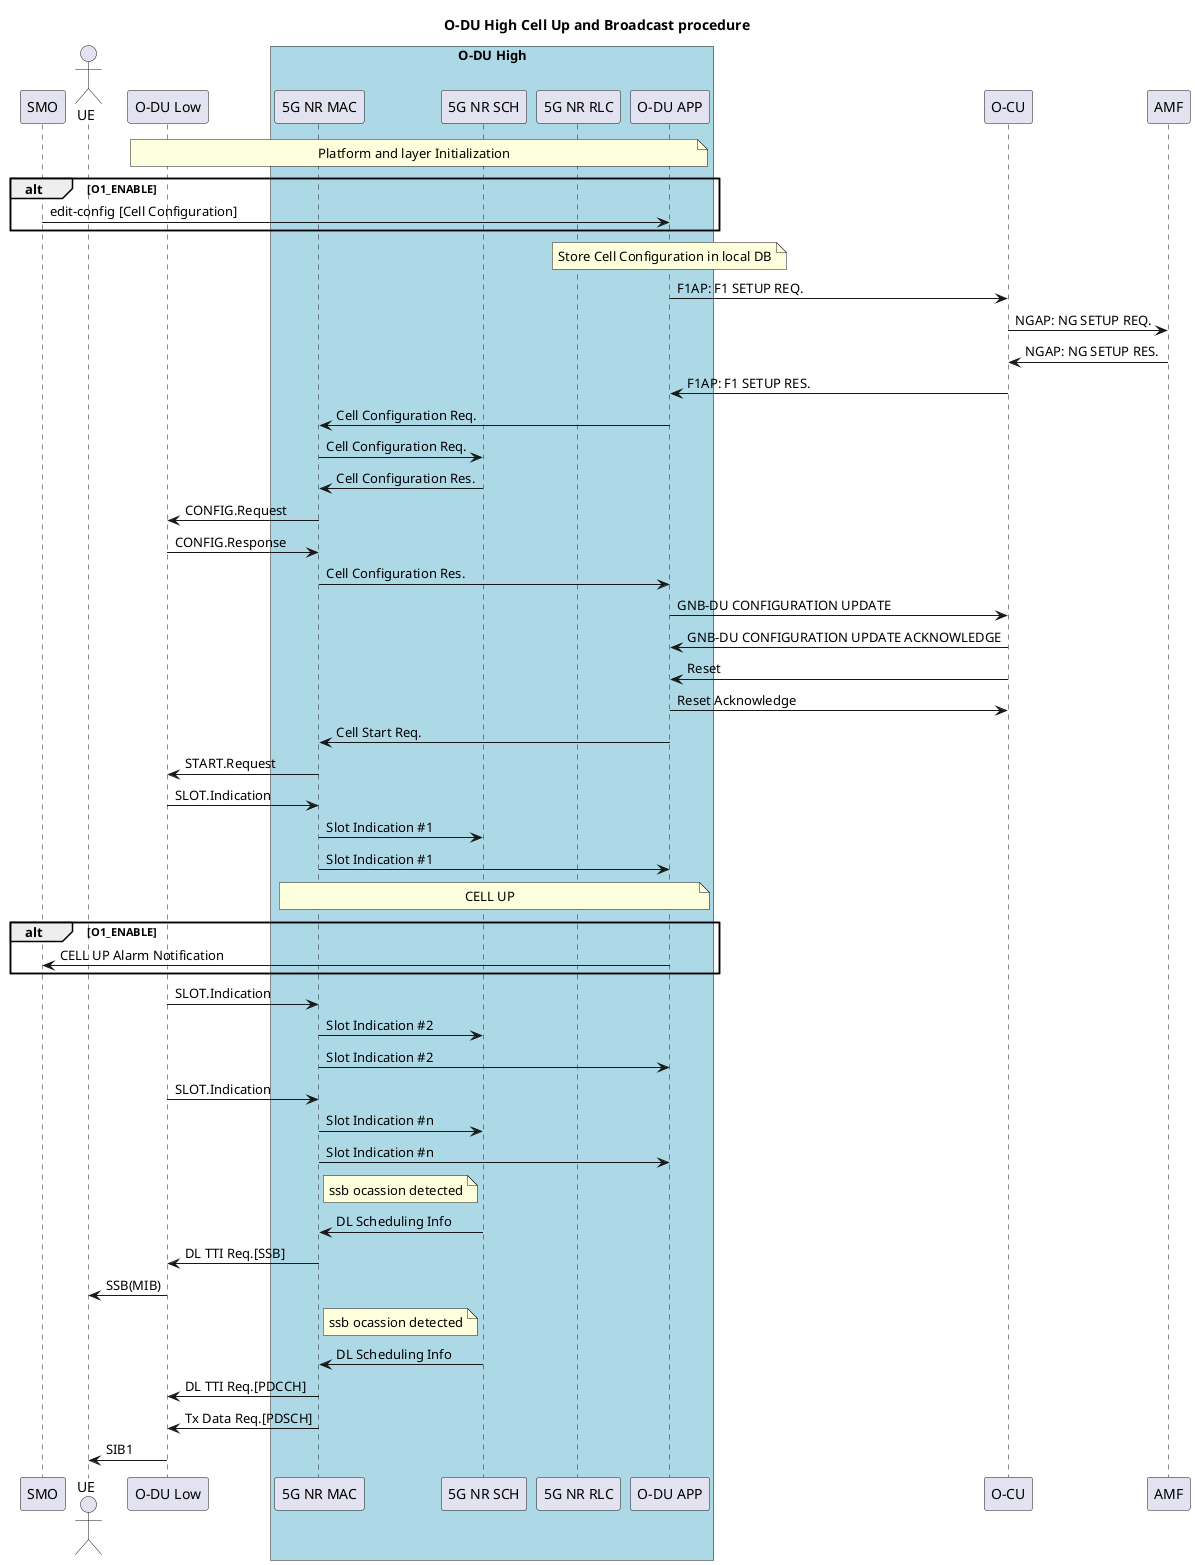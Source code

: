 @startuml "O-DU High Cell Up and Broadcast Procedure"

title
    O-DU High Cell Up and Broadcast procedure
end title

participant SMO
actor UE
participant "O-DU Low"
box "O-DU High" #LightBlue
'    participant "O-DU Low"
    participant "5G NR MAC"
    participant "5G NR SCH"
    participant "5G NR RLC"
    participant "O-DU APP"
endbox
participant "O-CU"
participant "AMF"

note over "O-DU Low", "O-DU APP"
    Platform and layer Initialization
endnote

alt O1_ENABLE
    SMO->"O-DU APP": edit-config [Cell Configuration]
end

note over "O-DU APP"
    Store Cell Configuration in local DB
endnote

"O-DU APP"->"O-CU": F1AP: F1 SETUP REQ.
"O-CU"->AMF: NGAP: NG SETUP REQ.
AMF->"O-CU": NGAP: NG SETUP RES.
"O-CU"->"O-DU APP": F1AP: F1 SETUP RES.

"O-DU APP"->"5G NR MAC": Cell Configuration Req.
"5G NR MAC"->"5G NR SCH": Cell Configuration Req.
"5G NR SCH"->"5G NR MAC": Cell Configuration Res.
"5G NR MAC"->"O-DU Low": CONFIG.Request
"O-DU Low"->"5G NR MAC": CONFIG.Response
"5G NR MAC"->"O-DU APP": Cell Configuration Res.

"O-DU APP"->"O-CU": GNB-DU CONFIGURATION UPDATE
"O-CU"->"O-DU APP": GNB-DU CONFIGURATION UPDATE ACKNOWLEDGE
"O-CU"->"O-DU APP": Reset
"O-DU APP"->"O-CU": Reset Acknowledge


"O-DU APP"->"5G NR MAC": Cell Start Req.
"5G NR MAC"->"O-DU Low": START.Request
"O-DU Low"->"5G NR MAC": SLOT.Indication
"5G NR MAC"->"5G NR SCH": Slot Indication #1
"5G NR MAC"->"O-DU APP": Slot Indication #1

note over "O-DU APP", "5G NR MAC"
    CELL UP
endnote

alt O1_ENABLE
    "O-DU APP"->SMO: CELL UP Alarm Notification
end

"O-DU Low"->"5G NR MAC": SLOT.Indication
"5G NR MAC"->"5G NR SCH": Slot Indication #2
"5G NR MAC"->"O-DU APP": Slot Indication #2

"O-DU Low"->"5G NR MAC": SLOT.Indication
"5G NR MAC"->"5G NR SCH": Slot Indication #n
"5G NR MAC"->"O-DU APP": Slot Indication #n

note left "5G NR SCH"
    ssb ocassion detected
endnote

"5G NR SCH"->"5G NR MAC": DL Scheduling Info
"5G NR MAC"->"O-DU Low": DL TTI Req.[SSB]
"O-DU Low"->UE: SSB(MIB)

note left "5G NR SCH"
    ssb ocassion detected
endnote

"5G NR SCH"->"5G NR MAC": DL Scheduling Info
"5G NR MAC"->"O-DU Low": DL TTI Req.[PDCCH]
"5G NR MAC"->"O-DU Low": Tx Data Req.[PDSCH]
"O-DU Low"->UE: SIB1

@enduml